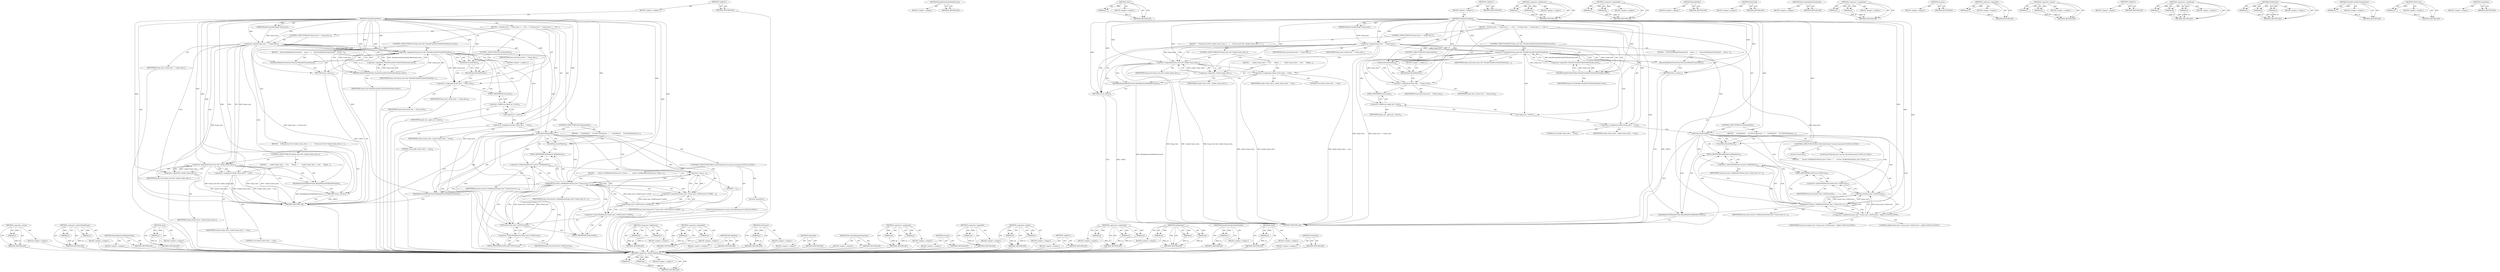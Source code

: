 digraph "GrantPolicy" {
vulnerable_150 [label=<(METHOD,&lt;operator&gt;.indirectFieldAccess)>];
vulnerable_151 [label=<(PARAM,p1)>];
vulnerable_152 [label=<(PARAM,p2)>];
vulnerable_153 [label=<(BLOCK,&lt;empty&gt;,&lt;empty&gt;)>];
vulnerable_154 [label=<(METHOD_RETURN,ANY)>];
vulnerable_113 [label=<(METHOD,MaybeReattachToRenderFrame)>];
vulnerable_114 [label=<(BLOCK,&lt;empty&gt;,&lt;empty&gt;)>];
vulnerable_115 [label=<(METHOD_RETURN,ANY)>];
vulnerable_129 [label=<(METHOD,reset)>];
vulnerable_130 [label=<(PARAM,p1)>];
vulnerable_131 [label=<(BLOCK,&lt;empty&gt;,&lt;empty&gt;)>];
vulnerable_132 [label=<(METHOD_RETURN,ANY)>];
vulnerable_6 [label=<(METHOD,&lt;global&gt;)<SUB>1</SUB>>];
vulnerable_7 [label=<(BLOCK,&lt;empty&gt;,&lt;empty&gt;)<SUB>1</SUB>>];
vulnerable_8 [label=<(METHOD,UpdateFrameHost)<SUB>1</SUB>>];
vulnerable_9 [label=<(PARAM,RenderFrameHostImpl* frame_host)<SUB>2</SUB>>];
vulnerable_10 [label=<(BLOCK,{
  if (frame_host == frame_host_) {
    if (fr...,{
  if (frame_host == frame_host_) {
    if (fr...)<SUB>2</SUB>>];
vulnerable_11 [label=<(CONTROL_STRUCTURE,IF,if (frame_host == frame_host_))<SUB>3</SUB>>];
vulnerable_12 [label=<(&lt;operator&gt;.equals,frame_host == frame_host_)<SUB>3</SUB>>];
vulnerable_13 [label=<(IDENTIFIER,frame_host,frame_host == frame_host_)<SUB>3</SUB>>];
vulnerable_14 [label=<(IDENTIFIER,frame_host_,frame_host == frame_host_)<SUB>3</SUB>>];
vulnerable_15 [label=<(BLOCK,{
    if (frame_host &amp;&amp; !render_frame_alive_) {...,{
    if (frame_host &amp;&amp; !render_frame_alive_) {...)<SUB>3</SUB>>];
vulnerable_16 [label=<(CONTROL_STRUCTURE,IF,if (frame_host &amp;&amp; !render_frame_alive_))<SUB>4</SUB>>];
vulnerable_17 [label=<(&lt;operator&gt;.logicalAnd,frame_host &amp;&amp; !render_frame_alive_)<SUB>4</SUB>>];
vulnerable_18 [label=<(IDENTIFIER,frame_host,frame_host &amp;&amp; !render_frame_alive_)<SUB>4</SUB>>];
vulnerable_19 [label=<(&lt;operator&gt;.logicalNot,!render_frame_alive_)<SUB>4</SUB>>];
vulnerable_20 [label=<(IDENTIFIER,render_frame_alive_,!render_frame_alive_)<SUB>4</SUB>>];
vulnerable_21 [label=<(BLOCK,{
      render_frame_alive_ = true;
      Maybe...,{
      render_frame_alive_ = true;
      Maybe...)<SUB>4</SUB>>];
vulnerable_22 [label=<(&lt;operator&gt;.assignment,render_frame_alive_ = true)<SUB>5</SUB>>];
vulnerable_23 [label=<(IDENTIFIER,render_frame_alive_,render_frame_alive_ = true)<SUB>5</SUB>>];
vulnerable_24 [label=<(LITERAL,true,render_frame_alive_ = true)<SUB>5</SUB>>];
vulnerable_25 [label=<(MaybeReattachToRenderFrame,MaybeReattachToRenderFrame())<SUB>6</SUB>>];
vulnerable_26 [label=<(RETURN,return;,return;)<SUB>8</SUB>>];
vulnerable_27 [label=<(CONTROL_STRUCTURE,IF,if (frame_host &amp;&amp; !ShouldCreateDevToolsForHost(frame_host)))<SUB>11</SUB>>];
vulnerable_28 [label=<(&lt;operator&gt;.logicalAnd,frame_host &amp;&amp; !ShouldCreateDevToolsForHost(fram...)<SUB>11</SUB>>];
vulnerable_29 [label=<(IDENTIFIER,frame_host,frame_host &amp;&amp; !ShouldCreateDevToolsForHost(fram...)<SUB>11</SUB>>];
vulnerable_30 [label=<(&lt;operator&gt;.logicalNot,!ShouldCreateDevToolsForHost(frame_host))<SUB>11</SUB>>];
vulnerable_31 [label=<(ShouldCreateDevToolsForHost,ShouldCreateDevToolsForHost(frame_host))<SUB>11</SUB>>];
vulnerable_32 [label=<(IDENTIFIER,frame_host,ShouldCreateDevToolsForHost(frame_host))<SUB>11</SUB>>];
vulnerable_33 [label=<(BLOCK,{
    DestroyOnRenderFrameGone();
    return;
  },{
    DestroyOnRenderFrameGone();
    return;
  })<SUB>11</SUB>>];
vulnerable_34 [label=<(DestroyOnRenderFrameGone,DestroyOnRenderFrameGone())<SUB>12</SUB>>];
vulnerable_35 [label=<(RETURN,return;,return;)<SUB>13</SUB>>];
vulnerable_36 [label=<(CONTROL_STRUCTURE,IF,if (IsAttached()))<SUB>16</SUB>>];
vulnerable_37 [label=<(IsAttached,IsAttached())<SUB>16</SUB>>];
vulnerable_38 [label=<(BLOCK,&lt;empty&gt;,&lt;empty&gt;)<SUB>17</SUB>>];
vulnerable_39 [label=<(RevokePolicy,RevokePolicy())<SUB>17</SUB>>];
vulnerable_40 [label=<(&lt;operator&gt;.assignment,frame_host_ = frame_host)<SUB>18</SUB>>];
vulnerable_41 [label=<(IDENTIFIER,frame_host_,frame_host_ = frame_host)<SUB>18</SUB>>];
vulnerable_42 [label=<(IDENTIFIER,frame_host,frame_host_ = frame_host)<SUB>18</SUB>>];
vulnerable_43 [label=<(reset,agent_ptr_.reset())<SUB>19</SUB>>];
vulnerable_44 [label=<(&lt;operator&gt;.fieldAccess,agent_ptr_.reset)<SUB>19</SUB>>];
vulnerable_45 [label=<(IDENTIFIER,agent_ptr_,agent_ptr_.reset())<SUB>19</SUB>>];
vulnerable_46 [label=<(FIELD_IDENTIFIER,reset,reset)<SUB>19</SUB>>];
vulnerable_47 [label=<(&lt;operator&gt;.assignment,render_frame_alive_ = true)<SUB>20</SUB>>];
vulnerable_48 [label=<(IDENTIFIER,render_frame_alive_,render_frame_alive_ = true)<SUB>20</SUB>>];
vulnerable_49 [label=<(LITERAL,true,render_frame_alive_ = true)<SUB>20</SUB>>];
vulnerable_50 [label=<(CONTROL_STRUCTURE,IF,if (IsAttached()))<SUB>21</SUB>>];
vulnerable_51 [label=<(IsAttached,IsAttached())<SUB>21</SUB>>];
vulnerable_52 [label=<(BLOCK,{
     GrantPolicy();
     for (DevToolsSession...,{
     GrantPolicy();
     for (DevToolsSession...)<SUB>21</SUB>>];
vulnerable_53 [label=<(GrantPolicy,GrantPolicy())<SUB>22</SUB>>];
vulnerable_54 [label="<(CONTROL_STRUCTURE,FOR,for (DevToolsSession* session:sessions()))<SUB>23</SUB>>"];
vulnerable_55 [label=<(sessions,sessions())<SUB>23</SUB>>];
vulnerable_56 [label="<(LOCAL,DevToolsSession* session: DevToolsSession*)<SUB>23</SUB>>"];
vulnerable_57 [label=<(BLOCK,{
      session-&gt;SetRenderer(frame_host ? frame...,{
      session-&gt;SetRenderer(frame_host ? frame...)<SUB>23</SUB>>];
vulnerable_58 [label=<(SetRenderer,session-&gt;SetRenderer(frame_host ? frame_host-&gt;G...)<SUB>24</SUB>>];
vulnerable_59 [label=<(&lt;operator&gt;.indirectFieldAccess,session-&gt;SetRenderer)<SUB>24</SUB>>];
vulnerable_60 [label=<(IDENTIFIER,session,session-&gt;SetRenderer(frame_host ? frame_host-&gt;G...)<SUB>24</SUB>>];
vulnerable_61 [label=<(FIELD_IDENTIFIER,SetRenderer,SetRenderer)<SUB>24</SUB>>];
vulnerable_62 [label="<(&lt;operator&gt;.conditional,frame_host ? frame_host-&gt;GetProcess() : nullptr)<SUB>24</SUB>>"];
vulnerable_63 [label="<(IDENTIFIER,frame_host,frame_host ? frame_host-&gt;GetProcess() : nullptr)<SUB>24</SUB>>"];
vulnerable_64 [label=<(GetProcess,frame_host-&gt;GetProcess())<SUB>24</SUB>>];
vulnerable_65 [label=<(&lt;operator&gt;.indirectFieldAccess,frame_host-&gt;GetProcess)<SUB>24</SUB>>];
vulnerable_66 [label=<(IDENTIFIER,frame_host,frame_host-&gt;GetProcess())<SUB>24</SUB>>];
vulnerable_67 [label=<(FIELD_IDENTIFIER,GetProcess,GetProcess)<SUB>24</SUB>>];
vulnerable_68 [label="<(LITERAL,nullptr,frame_host ? frame_host-&gt;GetProcess() : nullptr)<SUB>24</SUB>>"];
vulnerable_69 [label=<(IDENTIFIER,frame_host,session-&gt;SetRenderer(frame_host ? frame_host-&gt;G...)<SUB>25</SUB>>];
vulnerable_70 [label=<(MaybeReattachToRenderFrame,MaybeReattachToRenderFrame())<SUB>27</SUB>>];
vulnerable_71 [label=<(METHOD_RETURN,void)<SUB>1</SUB>>];
vulnerable_73 [label=<(METHOD_RETURN,ANY)<SUB>1</SUB>>];
vulnerable_133 [label=<(METHOD,&lt;operator&gt;.fieldAccess)>];
vulnerable_134 [label=<(PARAM,p1)>];
vulnerable_135 [label=<(PARAM,p2)>];
vulnerable_136 [label=<(BLOCK,&lt;empty&gt;,&lt;empty&gt;)>];
vulnerable_137 [label=<(METHOD_RETURN,ANY)>];
vulnerable_99 [label=<(METHOD,&lt;operator&gt;.logicalAnd)>];
vulnerable_100 [label=<(PARAM,p1)>];
vulnerable_101 [label=<(PARAM,p2)>];
vulnerable_102 [label=<(BLOCK,&lt;empty&gt;,&lt;empty&gt;)>];
vulnerable_103 [label=<(METHOD_RETURN,ANY)>];
vulnerable_126 [label=<(METHOD,RevokePolicy)>];
vulnerable_127 [label=<(BLOCK,&lt;empty&gt;,&lt;empty&gt;)>];
vulnerable_128 [label=<(METHOD_RETURN,ANY)>];
vulnerable_123 [label=<(METHOD,IsAttached)>];
vulnerable_124 [label=<(BLOCK,&lt;empty&gt;,&lt;empty&gt;)>];
vulnerable_125 [label=<(METHOD_RETURN,ANY)>];
vulnerable_120 [label=<(METHOD,DestroyOnRenderFrameGone)>];
vulnerable_121 [label=<(BLOCK,&lt;empty&gt;,&lt;empty&gt;)>];
vulnerable_122 [label=<(METHOD_RETURN,ANY)>];
vulnerable_108 [label=<(METHOD,&lt;operator&gt;.assignment)>];
vulnerable_109 [label=<(PARAM,p1)>];
vulnerable_110 [label=<(PARAM,p2)>];
vulnerable_111 [label=<(BLOCK,&lt;empty&gt;,&lt;empty&gt;)>];
vulnerable_112 [label=<(METHOD_RETURN,ANY)>];
vulnerable_141 [label=<(METHOD,sessions)>];
vulnerable_142 [label=<(BLOCK,&lt;empty&gt;,&lt;empty&gt;)>];
vulnerable_143 [label=<(METHOD_RETURN,ANY)>];
vulnerable_104 [label=<(METHOD,&lt;operator&gt;.logicalNot)>];
vulnerable_105 [label=<(PARAM,p1)>];
vulnerable_106 [label=<(BLOCK,&lt;empty&gt;,&lt;empty&gt;)>];
vulnerable_107 [label=<(METHOD_RETURN,ANY)>];
vulnerable_94 [label=<(METHOD,&lt;operator&gt;.equals)>];
vulnerable_95 [label=<(PARAM,p1)>];
vulnerable_96 [label=<(PARAM,p2)>];
vulnerable_97 [label=<(BLOCK,&lt;empty&gt;,&lt;empty&gt;)>];
vulnerable_98 [label=<(METHOD_RETURN,ANY)>];
vulnerable_88 [label=<(METHOD,&lt;global&gt;)<SUB>1</SUB>>];
vulnerable_89 [label=<(BLOCK,&lt;empty&gt;,&lt;empty&gt;)>];
vulnerable_90 [label=<(METHOD_RETURN,ANY)>];
vulnerable_155 [label=<(METHOD,&lt;operator&gt;.conditional)>];
vulnerable_156 [label=<(PARAM,p1)>];
vulnerable_157 [label=<(PARAM,p2)>];
vulnerable_158 [label=<(PARAM,p3)>];
vulnerable_159 [label=<(BLOCK,&lt;empty&gt;,&lt;empty&gt;)>];
vulnerable_160 [label=<(METHOD_RETURN,ANY)>];
vulnerable_144 [label=<(METHOD,SetRenderer)>];
vulnerable_145 [label=<(PARAM,p1)>];
vulnerable_146 [label=<(PARAM,p2)>];
vulnerable_147 [label=<(PARAM,p3)>];
vulnerable_148 [label=<(BLOCK,&lt;empty&gt;,&lt;empty&gt;)>];
vulnerable_149 [label=<(METHOD_RETURN,ANY)>];
vulnerable_116 [label=<(METHOD,ShouldCreateDevToolsForHost)>];
vulnerable_117 [label=<(PARAM,p1)>];
vulnerable_118 [label=<(BLOCK,&lt;empty&gt;,&lt;empty&gt;)>];
vulnerable_119 [label=<(METHOD_RETURN,ANY)>];
vulnerable_161 [label=<(METHOD,GetProcess)>];
vulnerable_162 [label=<(PARAM,p1)>];
vulnerable_163 [label=<(BLOCK,&lt;empty&gt;,&lt;empty&gt;)>];
vulnerable_164 [label=<(METHOD_RETURN,ANY)>];
vulnerable_138 [label=<(METHOD,GrantPolicy)>];
vulnerable_139 [label=<(BLOCK,&lt;empty&gt;,&lt;empty&gt;)>];
vulnerable_140 [label=<(METHOD_RETURN,ANY)>];
fixed_173 [label=<(METHOD,&lt;operator&gt;.minus)>];
fixed_174 [label=<(PARAM,p1)>];
fixed_175 [label=<(BLOCK,&lt;empty&gt;,&lt;empty&gt;)>];
fixed_176 [label=<(METHOD_RETURN,ANY)>];
fixed_154 [label=<(METHOD,&lt;operator&gt;.indirectFieldAccess)>];
fixed_155 [label=<(PARAM,p1)>];
fixed_156 [label=<(PARAM,p2)>];
fixed_157 [label=<(BLOCK,&lt;empty&gt;,&lt;empty&gt;)>];
fixed_158 [label=<(METHOD_RETURN,ANY)>];
fixed_117 [label=<(METHOD,MaybeReattachToRenderFrame)>];
fixed_118 [label=<(BLOCK,&lt;empty&gt;,&lt;empty&gt;)>];
fixed_119 [label=<(METHOD_RETURN,ANY)>];
fixed_133 [label=<(METHOD,reset)>];
fixed_134 [label=<(PARAM,p1)>];
fixed_135 [label=<(BLOCK,&lt;empty&gt;,&lt;empty&gt;)>];
fixed_136 [label=<(METHOD_RETURN,ANY)>];
fixed_6 [label=<(METHOD,&lt;global&gt;)<SUB>1</SUB>>];
fixed_7 [label=<(BLOCK,&lt;empty&gt;,&lt;empty&gt;)<SUB>1</SUB>>];
fixed_8 [label=<(METHOD,UpdateFrameHost)<SUB>1</SUB>>];
fixed_9 [label=<(PARAM,RenderFrameHostImpl* frame_host)<SUB>2</SUB>>];
fixed_10 [label=<(BLOCK,{
  if (frame_host == frame_host_) {
    if (fr...,{
  if (frame_host == frame_host_) {
    if (fr...)<SUB>2</SUB>>];
fixed_11 [label=<(CONTROL_STRUCTURE,IF,if (frame_host == frame_host_))<SUB>3</SUB>>];
fixed_12 [label=<(&lt;operator&gt;.equals,frame_host == frame_host_)<SUB>3</SUB>>];
fixed_13 [label=<(IDENTIFIER,frame_host,frame_host == frame_host_)<SUB>3</SUB>>];
fixed_14 [label=<(IDENTIFIER,frame_host_,frame_host == frame_host_)<SUB>3</SUB>>];
fixed_15 [label=<(BLOCK,{
    if (frame_host &amp;&amp; !render_frame_alive_) {...,{
    if (frame_host &amp;&amp; !render_frame_alive_) {...)<SUB>3</SUB>>];
fixed_16 [label=<(CONTROL_STRUCTURE,IF,if (frame_host &amp;&amp; !render_frame_alive_))<SUB>4</SUB>>];
fixed_17 [label=<(&lt;operator&gt;.logicalAnd,frame_host &amp;&amp; !render_frame_alive_)<SUB>4</SUB>>];
fixed_18 [label=<(IDENTIFIER,frame_host,frame_host &amp;&amp; !render_frame_alive_)<SUB>4</SUB>>];
fixed_19 [label=<(&lt;operator&gt;.logicalNot,!render_frame_alive_)<SUB>4</SUB>>];
fixed_20 [label=<(IDENTIFIER,render_frame_alive_,!render_frame_alive_)<SUB>4</SUB>>];
fixed_21 [label=<(BLOCK,{
      render_frame_alive_ = true;
      Maybe...,{
      render_frame_alive_ = true;
      Maybe...)<SUB>4</SUB>>];
fixed_22 [label=<(&lt;operator&gt;.assignment,render_frame_alive_ = true)<SUB>5</SUB>>];
fixed_23 [label=<(IDENTIFIER,render_frame_alive_,render_frame_alive_ = true)<SUB>5</SUB>>];
fixed_24 [label=<(LITERAL,true,render_frame_alive_ = true)<SUB>5</SUB>>];
fixed_25 [label=<(MaybeReattachToRenderFrame,MaybeReattachToRenderFrame())<SUB>6</SUB>>];
fixed_26 [label=<(RETURN,return;,return;)<SUB>8</SUB>>];
fixed_27 [label=<(CONTROL_STRUCTURE,IF,if (frame_host &amp;&amp; !ShouldCreateDevToolsForHost(frame_host)))<SUB>11</SUB>>];
fixed_28 [label=<(&lt;operator&gt;.logicalAnd,frame_host &amp;&amp; !ShouldCreateDevToolsForHost(fram...)<SUB>11</SUB>>];
fixed_29 [label=<(IDENTIFIER,frame_host,frame_host &amp;&amp; !ShouldCreateDevToolsForHost(fram...)<SUB>11</SUB>>];
fixed_30 [label=<(&lt;operator&gt;.logicalNot,!ShouldCreateDevToolsForHost(frame_host))<SUB>11</SUB>>];
fixed_31 [label=<(ShouldCreateDevToolsForHost,ShouldCreateDevToolsForHost(frame_host))<SUB>11</SUB>>];
fixed_32 [label=<(IDENTIFIER,frame_host,ShouldCreateDevToolsForHost(frame_host))<SUB>11</SUB>>];
fixed_33 [label=<(BLOCK,{
    DestroyOnRenderFrameGone();
    return;
  },{
    DestroyOnRenderFrameGone();
    return;
  })<SUB>11</SUB>>];
fixed_34 [label=<(DestroyOnRenderFrameGone,DestroyOnRenderFrameGone())<SUB>12</SUB>>];
fixed_35 [label=<(RETURN,return;,return;)<SUB>13</SUB>>];
fixed_36 [label=<(CONTROL_STRUCTURE,IF,if (IsAttached()))<SUB>16</SUB>>];
fixed_37 [label=<(IsAttached,IsAttached())<SUB>16</SUB>>];
fixed_38 [label=<(BLOCK,&lt;empty&gt;,&lt;empty&gt;)<SUB>17</SUB>>];
fixed_39 [label=<(RevokePolicy,RevokePolicy())<SUB>17</SUB>>];
fixed_40 [label=<(&lt;operator&gt;.assignment,frame_host_ = frame_host)<SUB>18</SUB>>];
fixed_41 [label=<(IDENTIFIER,frame_host_,frame_host_ = frame_host)<SUB>18</SUB>>];
fixed_42 [label=<(IDENTIFIER,frame_host,frame_host_ = frame_host)<SUB>18</SUB>>];
fixed_43 [label=<(reset,agent_ptr_.reset())<SUB>19</SUB>>];
fixed_44 [label=<(&lt;operator&gt;.fieldAccess,agent_ptr_.reset)<SUB>19</SUB>>];
fixed_45 [label=<(IDENTIFIER,agent_ptr_,agent_ptr_.reset())<SUB>19</SUB>>];
fixed_46 [label=<(FIELD_IDENTIFIER,reset,reset)<SUB>19</SUB>>];
fixed_47 [label=<(&lt;operator&gt;.assignment,render_frame_alive_ = true)<SUB>20</SUB>>];
fixed_48 [label=<(IDENTIFIER,render_frame_alive_,render_frame_alive_ = true)<SUB>20</SUB>>];
fixed_49 [label=<(LITERAL,true,render_frame_alive_ = true)<SUB>20</SUB>>];
fixed_50 [label=<(CONTROL_STRUCTURE,IF,if (IsAttached()))<SUB>21</SUB>>];
fixed_51 [label=<(IsAttached,IsAttached())<SUB>21</SUB>>];
fixed_52 [label=<(BLOCK,{
     GrantPolicy();
     for (DevToolsSession...,{
     GrantPolicy();
     for (DevToolsSession...)<SUB>21</SUB>>];
fixed_53 [label=<(GrantPolicy,GrantPolicy())<SUB>22</SUB>>];
fixed_54 [label="<(CONTROL_STRUCTURE,FOR,for (DevToolsSession* session:sessions()))<SUB>23</SUB>>"];
fixed_55 [label=<(sessions,sessions())<SUB>23</SUB>>];
fixed_56 [label="<(LOCAL,DevToolsSession* session: DevToolsSession*)<SUB>23</SUB>>"];
fixed_57 [label=<(BLOCK,{
      session-&gt;SetRenderer(frame_host ? frame...,{
      session-&gt;SetRenderer(frame_host ? frame...)<SUB>23</SUB>>];
fixed_58 [label=<(SetRenderer,session-&gt;SetRenderer(frame_host ? frame_host-&gt;G...)<SUB>24</SUB>>];
fixed_59 [label=<(&lt;operator&gt;.indirectFieldAccess,session-&gt;SetRenderer)<SUB>24</SUB>>];
fixed_60 [label=<(IDENTIFIER,session,session-&gt;SetRenderer(frame_host ? frame_host-&gt;G...)<SUB>24</SUB>>];
fixed_61 [label=<(FIELD_IDENTIFIER,SetRenderer,SetRenderer)<SUB>24</SUB>>];
fixed_62 [label=<(&lt;operator&gt;.conditional,frame_host ? frame_host-&gt;GetProcess()-&gt;GetID() ...)<SUB>24</SUB>>];
fixed_63 [label=<(IDENTIFIER,frame_host,frame_host ? frame_host-&gt;GetProcess()-&gt;GetID() ...)<SUB>24</SUB>>];
fixed_64 [label=<(GetID,frame_host-&gt;GetProcess()-&gt;GetID())<SUB>24</SUB>>];
fixed_65 [label=<(&lt;operator&gt;.indirectFieldAccess,frame_host-&gt;GetProcess()-&gt;GetID)<SUB>24</SUB>>];
fixed_66 [label=<(GetProcess,frame_host-&gt;GetProcess())<SUB>24</SUB>>];
fixed_67 [label=<(&lt;operator&gt;.indirectFieldAccess,frame_host-&gt;GetProcess)<SUB>24</SUB>>];
fixed_68 [label=<(IDENTIFIER,frame_host,frame_host-&gt;GetProcess())<SUB>24</SUB>>];
fixed_69 [label=<(FIELD_IDENTIFIER,GetProcess,GetProcess)<SUB>24</SUB>>];
fixed_70 [label=<(FIELD_IDENTIFIER,GetID,GetID)<SUB>24</SUB>>];
fixed_71 [label=<(&lt;operator&gt;.minus,-1)<SUB>24</SUB>>];
fixed_72 [label=<(LITERAL,1,-1)<SUB>24</SUB>>];
fixed_73 [label=<(IDENTIFIER,frame_host,session-&gt;SetRenderer(frame_host ? frame_host-&gt;G...)<SUB>25</SUB>>];
fixed_74 [label=<(MaybeReattachToRenderFrame,MaybeReattachToRenderFrame())<SUB>27</SUB>>];
fixed_75 [label=<(METHOD_RETURN,void)<SUB>1</SUB>>];
fixed_77 [label=<(METHOD_RETURN,ANY)<SUB>1</SUB>>];
fixed_137 [label=<(METHOD,&lt;operator&gt;.fieldAccess)>];
fixed_138 [label=<(PARAM,p1)>];
fixed_139 [label=<(PARAM,p2)>];
fixed_140 [label=<(BLOCK,&lt;empty&gt;,&lt;empty&gt;)>];
fixed_141 [label=<(METHOD_RETURN,ANY)>];
fixed_103 [label=<(METHOD,&lt;operator&gt;.logicalAnd)>];
fixed_104 [label=<(PARAM,p1)>];
fixed_105 [label=<(PARAM,p2)>];
fixed_106 [label=<(BLOCK,&lt;empty&gt;,&lt;empty&gt;)>];
fixed_107 [label=<(METHOD_RETURN,ANY)>];
fixed_130 [label=<(METHOD,RevokePolicy)>];
fixed_131 [label=<(BLOCK,&lt;empty&gt;,&lt;empty&gt;)>];
fixed_132 [label=<(METHOD_RETURN,ANY)>];
fixed_169 [label=<(METHOD,GetProcess)>];
fixed_170 [label=<(PARAM,p1)>];
fixed_171 [label=<(BLOCK,&lt;empty&gt;,&lt;empty&gt;)>];
fixed_172 [label=<(METHOD_RETURN,ANY)>];
fixed_127 [label=<(METHOD,IsAttached)>];
fixed_128 [label=<(BLOCK,&lt;empty&gt;,&lt;empty&gt;)>];
fixed_129 [label=<(METHOD_RETURN,ANY)>];
fixed_124 [label=<(METHOD,DestroyOnRenderFrameGone)>];
fixed_125 [label=<(BLOCK,&lt;empty&gt;,&lt;empty&gt;)>];
fixed_126 [label=<(METHOD_RETURN,ANY)>];
fixed_112 [label=<(METHOD,&lt;operator&gt;.assignment)>];
fixed_113 [label=<(PARAM,p1)>];
fixed_114 [label=<(PARAM,p2)>];
fixed_115 [label=<(BLOCK,&lt;empty&gt;,&lt;empty&gt;)>];
fixed_116 [label=<(METHOD_RETURN,ANY)>];
fixed_145 [label=<(METHOD,sessions)>];
fixed_146 [label=<(BLOCK,&lt;empty&gt;,&lt;empty&gt;)>];
fixed_147 [label=<(METHOD_RETURN,ANY)>];
fixed_108 [label=<(METHOD,&lt;operator&gt;.logicalNot)>];
fixed_109 [label=<(PARAM,p1)>];
fixed_110 [label=<(BLOCK,&lt;empty&gt;,&lt;empty&gt;)>];
fixed_111 [label=<(METHOD_RETURN,ANY)>];
fixed_98 [label=<(METHOD,&lt;operator&gt;.equals)>];
fixed_99 [label=<(PARAM,p1)>];
fixed_100 [label=<(PARAM,p2)>];
fixed_101 [label=<(BLOCK,&lt;empty&gt;,&lt;empty&gt;)>];
fixed_102 [label=<(METHOD_RETURN,ANY)>];
fixed_92 [label=<(METHOD,&lt;global&gt;)<SUB>1</SUB>>];
fixed_93 [label=<(BLOCK,&lt;empty&gt;,&lt;empty&gt;)>];
fixed_94 [label=<(METHOD_RETURN,ANY)>];
fixed_159 [label=<(METHOD,&lt;operator&gt;.conditional)>];
fixed_160 [label=<(PARAM,p1)>];
fixed_161 [label=<(PARAM,p2)>];
fixed_162 [label=<(PARAM,p3)>];
fixed_163 [label=<(BLOCK,&lt;empty&gt;,&lt;empty&gt;)>];
fixed_164 [label=<(METHOD_RETURN,ANY)>];
fixed_148 [label=<(METHOD,SetRenderer)>];
fixed_149 [label=<(PARAM,p1)>];
fixed_150 [label=<(PARAM,p2)>];
fixed_151 [label=<(PARAM,p3)>];
fixed_152 [label=<(BLOCK,&lt;empty&gt;,&lt;empty&gt;)>];
fixed_153 [label=<(METHOD_RETURN,ANY)>];
fixed_120 [label=<(METHOD,ShouldCreateDevToolsForHost)>];
fixed_121 [label=<(PARAM,p1)>];
fixed_122 [label=<(BLOCK,&lt;empty&gt;,&lt;empty&gt;)>];
fixed_123 [label=<(METHOD_RETURN,ANY)>];
fixed_165 [label=<(METHOD,GetID)>];
fixed_166 [label=<(PARAM,p1)>];
fixed_167 [label=<(BLOCK,&lt;empty&gt;,&lt;empty&gt;)>];
fixed_168 [label=<(METHOD_RETURN,ANY)>];
fixed_142 [label=<(METHOD,GrantPolicy)>];
fixed_143 [label=<(BLOCK,&lt;empty&gt;,&lt;empty&gt;)>];
fixed_144 [label=<(METHOD_RETURN,ANY)>];
vulnerable_150 -> vulnerable_151  [key=0, label="AST: "];
vulnerable_150 -> vulnerable_151  [key=1, label="DDG: "];
vulnerable_150 -> vulnerable_153  [key=0, label="AST: "];
vulnerable_150 -> vulnerable_152  [key=0, label="AST: "];
vulnerable_150 -> vulnerable_152  [key=1, label="DDG: "];
vulnerable_150 -> vulnerable_154  [key=0, label="AST: "];
vulnerable_150 -> vulnerable_154  [key=1, label="CFG: "];
vulnerable_151 -> vulnerable_154  [key=0, label="DDG: p1"];
vulnerable_152 -> vulnerable_154  [key=0, label="DDG: p2"];
vulnerable_113 -> vulnerable_114  [key=0, label="AST: "];
vulnerable_113 -> vulnerable_115  [key=0, label="AST: "];
vulnerable_113 -> vulnerable_115  [key=1, label="CFG: "];
vulnerable_129 -> vulnerable_130  [key=0, label="AST: "];
vulnerable_129 -> vulnerable_130  [key=1, label="DDG: "];
vulnerable_129 -> vulnerable_131  [key=0, label="AST: "];
vulnerable_129 -> vulnerable_132  [key=0, label="AST: "];
vulnerable_129 -> vulnerable_132  [key=1, label="CFG: "];
vulnerable_130 -> vulnerable_132  [key=0, label="DDG: p1"];
vulnerable_6 -> vulnerable_7  [key=0, label="AST: "];
vulnerable_6 -> vulnerable_73  [key=0, label="AST: "];
vulnerable_6 -> vulnerable_73  [key=1, label="CFG: "];
vulnerable_7 -> vulnerable_8  [key=0, label="AST: "];
vulnerable_8 -> vulnerable_9  [key=0, label="AST: "];
vulnerable_8 -> vulnerable_9  [key=1, label="DDG: "];
vulnerable_8 -> vulnerable_10  [key=0, label="AST: "];
vulnerable_8 -> vulnerable_71  [key=0, label="AST: "];
vulnerable_8 -> vulnerable_12  [key=0, label="CFG: "];
vulnerable_8 -> vulnerable_12  [key=1, label="DDG: "];
vulnerable_8 -> vulnerable_40  [key=0, label="DDG: "];
vulnerable_8 -> vulnerable_47  [key=0, label="DDG: "];
vulnerable_8 -> vulnerable_37  [key=0, label="DDG: "];
vulnerable_8 -> vulnerable_51  [key=0, label="DDG: "];
vulnerable_8 -> vulnerable_26  [key=0, label="DDG: "];
vulnerable_8 -> vulnerable_28  [key=0, label="DDG: "];
vulnerable_8 -> vulnerable_34  [key=0, label="DDG: "];
vulnerable_8 -> vulnerable_35  [key=0, label="DDG: "];
vulnerable_8 -> vulnerable_39  [key=0, label="DDG: "];
vulnerable_8 -> vulnerable_53  [key=0, label="DDG: "];
vulnerable_8 -> vulnerable_70  [key=0, label="DDG: "];
vulnerable_8 -> vulnerable_17  [key=0, label="DDG: "];
vulnerable_8 -> vulnerable_22  [key=0, label="DDG: "];
vulnerable_8 -> vulnerable_25  [key=0, label="DDG: "];
vulnerable_8 -> vulnerable_31  [key=0, label="DDG: "];
vulnerable_8 -> vulnerable_19  [key=0, label="DDG: "];
vulnerable_8 -> vulnerable_58  [key=0, label="DDG: "];
vulnerable_8 -> vulnerable_62  [key=0, label="DDG: "];
vulnerable_8 -> vulnerable_64  [key=0, label="DDG: "];
vulnerable_9 -> vulnerable_12  [key=0, label="DDG: frame_host"];
vulnerable_10 -> vulnerable_11  [key=0, label="AST: "];
vulnerable_10 -> vulnerable_27  [key=0, label="AST: "];
vulnerable_10 -> vulnerable_36  [key=0, label="AST: "];
vulnerable_10 -> vulnerable_40  [key=0, label="AST: "];
vulnerable_10 -> vulnerable_43  [key=0, label="AST: "];
vulnerable_10 -> vulnerable_47  [key=0, label="AST: "];
vulnerable_10 -> vulnerable_50  [key=0, label="AST: "];
vulnerable_11 -> vulnerable_12  [key=0, label="AST: "];
vulnerable_11 -> vulnerable_15  [key=0, label="AST: "];
vulnerable_12 -> vulnerable_13  [key=0, label="AST: "];
vulnerable_12 -> vulnerable_14  [key=0, label="AST: "];
vulnerable_12 -> vulnerable_17  [key=0, label="CFG: "];
vulnerable_12 -> vulnerable_17  [key=1, label="DDG: frame_host"];
vulnerable_12 -> vulnerable_17  [key=2, label="CDG: "];
vulnerable_12 -> vulnerable_19  [key=0, label="CFG: "];
vulnerable_12 -> vulnerable_19  [key=1, label="CDG: "];
vulnerable_12 -> vulnerable_28  [key=0, label="CFG: "];
vulnerable_12 -> vulnerable_28  [key=1, label="DDG: frame_host"];
vulnerable_12 -> vulnerable_28  [key=2, label="CDG: "];
vulnerable_12 -> vulnerable_31  [key=0, label="CFG: "];
vulnerable_12 -> vulnerable_31  [key=1, label="DDG: frame_host"];
vulnerable_12 -> vulnerable_31  [key=2, label="CDG: "];
vulnerable_12 -> vulnerable_71  [key=0, label="DDG: frame_host_"];
vulnerable_12 -> vulnerable_71  [key=1, label="DDG: frame_host == frame_host_"];
vulnerable_12 -> vulnerable_26  [key=0, label="CDG: "];
vulnerable_12 -> vulnerable_30  [key=0, label="CDG: "];
vulnerable_15 -> vulnerable_16  [key=0, label="AST: "];
vulnerable_15 -> vulnerable_26  [key=0, label="AST: "];
vulnerable_16 -> vulnerable_17  [key=0, label="AST: "];
vulnerable_16 -> vulnerable_21  [key=0, label="AST: "];
vulnerable_17 -> vulnerable_18  [key=0, label="AST: "];
vulnerable_17 -> vulnerable_19  [key=0, label="AST: "];
vulnerable_17 -> vulnerable_26  [key=0, label="CFG: "];
vulnerable_17 -> vulnerable_22  [key=0, label="CFG: "];
vulnerable_17 -> vulnerable_22  [key=1, label="CDG: "];
vulnerable_17 -> vulnerable_71  [key=0, label="DDG: frame_host"];
vulnerable_17 -> vulnerable_71  [key=1, label="DDG: !render_frame_alive_"];
vulnerable_17 -> vulnerable_71  [key=2, label="DDG: frame_host &amp;&amp; !render_frame_alive_"];
vulnerable_17 -> vulnerable_25  [key=0, label="CDG: "];
vulnerable_19 -> vulnerable_20  [key=0, label="AST: "];
vulnerable_19 -> vulnerable_17  [key=0, label="CFG: "];
vulnerable_19 -> vulnerable_17  [key=1, label="DDG: render_frame_alive_"];
vulnerable_19 -> vulnerable_71  [key=0, label="DDG: render_frame_alive_"];
vulnerable_21 -> vulnerable_22  [key=0, label="AST: "];
vulnerable_21 -> vulnerable_25  [key=0, label="AST: "];
vulnerable_22 -> vulnerable_23  [key=0, label="AST: "];
vulnerable_22 -> vulnerable_24  [key=0, label="AST: "];
vulnerable_22 -> vulnerable_25  [key=0, label="CFG: "];
vulnerable_22 -> vulnerable_71  [key=0, label="DDG: render_frame_alive_"];
vulnerable_22 -> vulnerable_71  [key=1, label="DDG: render_frame_alive_ = true"];
vulnerable_25 -> vulnerable_26  [key=0, label="CFG: "];
vulnerable_25 -> vulnerable_71  [key=0, label="DDG: MaybeReattachToRenderFrame()"];
vulnerable_26 -> vulnerable_71  [key=0, label="CFG: "];
vulnerable_26 -> vulnerable_71  [key=1, label="DDG: &lt;RET&gt;"];
vulnerable_27 -> vulnerable_28  [key=0, label="AST: "];
vulnerable_27 -> vulnerable_33  [key=0, label="AST: "];
vulnerable_28 -> vulnerable_29  [key=0, label="AST: "];
vulnerable_28 -> vulnerable_30  [key=0, label="AST: "];
vulnerable_28 -> vulnerable_34  [key=0, label="CFG: "];
vulnerable_28 -> vulnerable_34  [key=1, label="CDG: "];
vulnerable_28 -> vulnerable_37  [key=0, label="CFG: "];
vulnerable_28 -> vulnerable_37  [key=1, label="CDG: "];
vulnerable_28 -> vulnerable_40  [key=0, label="DDG: frame_host"];
vulnerable_28 -> vulnerable_40  [key=1, label="CDG: "];
vulnerable_28 -> vulnerable_64  [key=0, label="DDG: frame_host"];
vulnerable_28 -> vulnerable_47  [key=0, label="CDG: "];
vulnerable_28 -> vulnerable_51  [key=0, label="CDG: "];
vulnerable_28 -> vulnerable_46  [key=0, label="CDG: "];
vulnerable_28 -> vulnerable_44  [key=0, label="CDG: "];
vulnerable_28 -> vulnerable_35  [key=0, label="CDG: "];
vulnerable_28 -> vulnerable_43  [key=0, label="CDG: "];
vulnerable_30 -> vulnerable_31  [key=0, label="AST: "];
vulnerable_30 -> vulnerable_28  [key=0, label="CFG: "];
vulnerable_30 -> vulnerable_28  [key=1, label="DDG: ShouldCreateDevToolsForHost(frame_host)"];
vulnerable_31 -> vulnerable_32  [key=0, label="AST: "];
vulnerable_31 -> vulnerable_30  [key=0, label="CFG: "];
vulnerable_31 -> vulnerable_30  [key=1, label="DDG: frame_host"];
vulnerable_31 -> vulnerable_28  [key=0, label="DDG: frame_host"];
vulnerable_33 -> vulnerable_34  [key=0, label="AST: "];
vulnerable_33 -> vulnerable_35  [key=0, label="AST: "];
vulnerable_34 -> vulnerable_35  [key=0, label="CFG: "];
vulnerable_35 -> vulnerable_71  [key=0, label="CFG: "];
vulnerable_35 -> vulnerable_71  [key=1, label="DDG: &lt;RET&gt;"];
vulnerable_36 -> vulnerable_37  [key=0, label="AST: "];
vulnerable_36 -> vulnerable_38  [key=0, label="AST: "];
vulnerable_37 -> vulnerable_39  [key=0, label="CFG: "];
vulnerable_37 -> vulnerable_39  [key=1, label="CDG: "];
vulnerable_37 -> vulnerable_40  [key=0, label="CFG: "];
vulnerable_38 -> vulnerable_39  [key=0, label="AST: "];
vulnerable_39 -> vulnerable_40  [key=0, label="CFG: "];
vulnerable_40 -> vulnerable_41  [key=0, label="AST: "];
vulnerable_40 -> vulnerable_42  [key=0, label="AST: "];
vulnerable_40 -> vulnerable_46  [key=0, label="CFG: "];
vulnerable_43 -> vulnerable_44  [key=0, label="AST: "];
vulnerable_43 -> vulnerable_47  [key=0, label="CFG: "];
vulnerable_44 -> vulnerable_45  [key=0, label="AST: "];
vulnerable_44 -> vulnerable_46  [key=0, label="AST: "];
vulnerable_44 -> vulnerable_43  [key=0, label="CFG: "];
vulnerable_46 -> vulnerable_44  [key=0, label="CFG: "];
vulnerable_47 -> vulnerable_48  [key=0, label="AST: "];
vulnerable_47 -> vulnerable_49  [key=0, label="AST: "];
vulnerable_47 -> vulnerable_51  [key=0, label="CFG: "];
vulnerable_50 -> vulnerable_51  [key=0, label="AST: "];
vulnerable_50 -> vulnerable_52  [key=0, label="AST: "];
vulnerable_51 -> vulnerable_53  [key=0, label="CFG: "];
vulnerable_51 -> vulnerable_53  [key=1, label="CDG: "];
vulnerable_51 -> vulnerable_71  [key=0, label="CFG: "];
vulnerable_51 -> vulnerable_58  [key=0, label="CDG: "];
vulnerable_51 -> vulnerable_61  [key=0, label="CDG: "];
vulnerable_51 -> vulnerable_70  [key=0, label="CDG: "];
vulnerable_51 -> vulnerable_59  [key=0, label="CDG: "];
vulnerable_51 -> vulnerable_62  [key=0, label="CDG: "];
vulnerable_51 -> vulnerable_64  [key=0, label="CDG: "];
vulnerable_51 -> vulnerable_67  [key=0, label="CDG: "];
vulnerable_51 -> vulnerable_65  [key=0, label="CDG: "];
vulnerable_52 -> vulnerable_53  [key=0, label="AST: "];
vulnerable_52 -> vulnerable_54  [key=0, label="AST: "];
vulnerable_52 -> vulnerable_70  [key=0, label="AST: "];
vulnerable_53 -> vulnerable_61  [key=0, label="CFG: "];
vulnerable_54 -> vulnerable_55  [key=0, label="AST: "];
vulnerable_54 -> vulnerable_56  [key=0, label="AST: "];
vulnerable_54 -> vulnerable_57  [key=0, label="AST: "];
vulnerable_57 -> vulnerable_58  [key=0, label="AST: "];
vulnerable_58 -> vulnerable_59  [key=0, label="AST: "];
vulnerable_58 -> vulnerable_59  [key=1, label="CDG: "];
vulnerable_58 -> vulnerable_62  [key=0, label="AST: "];
vulnerable_58 -> vulnerable_62  [key=1, label="CDG: "];
vulnerable_58 -> vulnerable_69  [key=0, label="AST: "];
vulnerable_58 -> vulnerable_70  [key=0, label="CFG: "];
vulnerable_58 -> vulnerable_61  [key=0, label="CFG: "];
vulnerable_58 -> vulnerable_61  [key=1, label="CDG: "];
vulnerable_58 -> vulnerable_64  [key=0, label="DDG: frame_host"];
vulnerable_58 -> vulnerable_64  [key=1, label="CDG: "];
vulnerable_58 -> vulnerable_58  [key=0, label="CDG: "];
vulnerable_58 -> vulnerable_67  [key=0, label="CDG: "];
vulnerable_58 -> vulnerable_65  [key=0, label="CDG: "];
vulnerable_59 -> vulnerable_60  [key=0, label="AST: "];
vulnerable_59 -> vulnerable_61  [key=0, label="AST: "];
vulnerable_59 -> vulnerable_67  [key=0, label="CFG: "];
vulnerable_59 -> vulnerable_62  [key=0, label="CFG: "];
vulnerable_61 -> vulnerable_59  [key=0, label="CFG: "];
vulnerable_62 -> vulnerable_63  [key=0, label="AST: "];
vulnerable_62 -> vulnerable_64  [key=0, label="AST: "];
vulnerable_62 -> vulnerable_68  [key=0, label="AST: "];
vulnerable_62 -> vulnerable_58  [key=0, label="CFG: "];
vulnerable_64 -> vulnerable_65  [key=0, label="AST: "];
vulnerable_64 -> vulnerable_62  [key=0, label="CFG: "];
vulnerable_64 -> vulnerable_62  [key=1, label="DDG: frame_host-&gt;GetProcess"];
vulnerable_64 -> vulnerable_58  [key=0, label="DDG: frame_host-&gt;GetProcess"];
vulnerable_65 -> vulnerable_66  [key=0, label="AST: "];
vulnerable_65 -> vulnerable_67  [key=0, label="AST: "];
vulnerable_65 -> vulnerable_64  [key=0, label="CFG: "];
vulnerable_67 -> vulnerable_65  [key=0, label="CFG: "];
vulnerable_70 -> vulnerable_71  [key=0, label="CFG: "];
vulnerable_133 -> vulnerable_134  [key=0, label="AST: "];
vulnerable_133 -> vulnerable_134  [key=1, label="DDG: "];
vulnerable_133 -> vulnerable_136  [key=0, label="AST: "];
vulnerable_133 -> vulnerable_135  [key=0, label="AST: "];
vulnerable_133 -> vulnerable_135  [key=1, label="DDG: "];
vulnerable_133 -> vulnerable_137  [key=0, label="AST: "];
vulnerable_133 -> vulnerable_137  [key=1, label="CFG: "];
vulnerable_134 -> vulnerable_137  [key=0, label="DDG: p1"];
vulnerable_135 -> vulnerable_137  [key=0, label="DDG: p2"];
vulnerable_99 -> vulnerable_100  [key=0, label="AST: "];
vulnerable_99 -> vulnerable_100  [key=1, label="DDG: "];
vulnerable_99 -> vulnerable_102  [key=0, label="AST: "];
vulnerable_99 -> vulnerable_101  [key=0, label="AST: "];
vulnerable_99 -> vulnerable_101  [key=1, label="DDG: "];
vulnerable_99 -> vulnerable_103  [key=0, label="AST: "];
vulnerable_99 -> vulnerable_103  [key=1, label="CFG: "];
vulnerable_100 -> vulnerable_103  [key=0, label="DDG: p1"];
vulnerable_101 -> vulnerable_103  [key=0, label="DDG: p2"];
vulnerable_126 -> vulnerable_127  [key=0, label="AST: "];
vulnerable_126 -> vulnerable_128  [key=0, label="AST: "];
vulnerable_126 -> vulnerable_128  [key=1, label="CFG: "];
vulnerable_123 -> vulnerable_124  [key=0, label="AST: "];
vulnerable_123 -> vulnerable_125  [key=0, label="AST: "];
vulnerable_123 -> vulnerable_125  [key=1, label="CFG: "];
vulnerable_120 -> vulnerable_121  [key=0, label="AST: "];
vulnerable_120 -> vulnerable_122  [key=0, label="AST: "];
vulnerable_120 -> vulnerable_122  [key=1, label="CFG: "];
vulnerable_108 -> vulnerable_109  [key=0, label="AST: "];
vulnerable_108 -> vulnerable_109  [key=1, label="DDG: "];
vulnerable_108 -> vulnerable_111  [key=0, label="AST: "];
vulnerable_108 -> vulnerable_110  [key=0, label="AST: "];
vulnerable_108 -> vulnerable_110  [key=1, label="DDG: "];
vulnerable_108 -> vulnerable_112  [key=0, label="AST: "];
vulnerable_108 -> vulnerable_112  [key=1, label="CFG: "];
vulnerable_109 -> vulnerable_112  [key=0, label="DDG: p1"];
vulnerable_110 -> vulnerable_112  [key=0, label="DDG: p2"];
vulnerable_141 -> vulnerable_142  [key=0, label="AST: "];
vulnerable_141 -> vulnerable_143  [key=0, label="AST: "];
vulnerable_141 -> vulnerable_143  [key=1, label="CFG: "];
vulnerable_104 -> vulnerable_105  [key=0, label="AST: "];
vulnerable_104 -> vulnerable_105  [key=1, label="DDG: "];
vulnerable_104 -> vulnerable_106  [key=0, label="AST: "];
vulnerable_104 -> vulnerable_107  [key=0, label="AST: "];
vulnerable_104 -> vulnerable_107  [key=1, label="CFG: "];
vulnerable_105 -> vulnerable_107  [key=0, label="DDG: p1"];
vulnerable_94 -> vulnerable_95  [key=0, label="AST: "];
vulnerable_94 -> vulnerable_95  [key=1, label="DDG: "];
vulnerable_94 -> vulnerable_97  [key=0, label="AST: "];
vulnerable_94 -> vulnerable_96  [key=0, label="AST: "];
vulnerable_94 -> vulnerable_96  [key=1, label="DDG: "];
vulnerable_94 -> vulnerable_98  [key=0, label="AST: "];
vulnerable_94 -> vulnerable_98  [key=1, label="CFG: "];
vulnerable_95 -> vulnerable_98  [key=0, label="DDG: p1"];
vulnerable_96 -> vulnerable_98  [key=0, label="DDG: p2"];
vulnerable_88 -> vulnerable_89  [key=0, label="AST: "];
vulnerable_88 -> vulnerable_90  [key=0, label="AST: "];
vulnerable_88 -> vulnerable_90  [key=1, label="CFG: "];
vulnerable_155 -> vulnerable_156  [key=0, label="AST: "];
vulnerable_155 -> vulnerable_156  [key=1, label="DDG: "];
vulnerable_155 -> vulnerable_159  [key=0, label="AST: "];
vulnerable_155 -> vulnerable_157  [key=0, label="AST: "];
vulnerable_155 -> vulnerable_157  [key=1, label="DDG: "];
vulnerable_155 -> vulnerable_160  [key=0, label="AST: "];
vulnerable_155 -> vulnerable_160  [key=1, label="CFG: "];
vulnerable_155 -> vulnerable_158  [key=0, label="AST: "];
vulnerable_155 -> vulnerable_158  [key=1, label="DDG: "];
vulnerable_156 -> vulnerable_160  [key=0, label="DDG: p1"];
vulnerable_157 -> vulnerable_160  [key=0, label="DDG: p2"];
vulnerable_158 -> vulnerable_160  [key=0, label="DDG: p3"];
vulnerable_144 -> vulnerable_145  [key=0, label="AST: "];
vulnerable_144 -> vulnerable_145  [key=1, label="DDG: "];
vulnerable_144 -> vulnerable_148  [key=0, label="AST: "];
vulnerable_144 -> vulnerable_146  [key=0, label="AST: "];
vulnerable_144 -> vulnerable_146  [key=1, label="DDG: "];
vulnerable_144 -> vulnerable_149  [key=0, label="AST: "];
vulnerable_144 -> vulnerable_149  [key=1, label="CFG: "];
vulnerable_144 -> vulnerable_147  [key=0, label="AST: "];
vulnerable_144 -> vulnerable_147  [key=1, label="DDG: "];
vulnerable_145 -> vulnerable_149  [key=0, label="DDG: p1"];
vulnerable_146 -> vulnerable_149  [key=0, label="DDG: p2"];
vulnerable_147 -> vulnerable_149  [key=0, label="DDG: p3"];
vulnerable_116 -> vulnerable_117  [key=0, label="AST: "];
vulnerable_116 -> vulnerable_117  [key=1, label="DDG: "];
vulnerable_116 -> vulnerable_118  [key=0, label="AST: "];
vulnerable_116 -> vulnerable_119  [key=0, label="AST: "];
vulnerable_116 -> vulnerable_119  [key=1, label="CFG: "];
vulnerable_117 -> vulnerable_119  [key=0, label="DDG: p1"];
vulnerable_161 -> vulnerable_162  [key=0, label="AST: "];
vulnerable_161 -> vulnerable_162  [key=1, label="DDG: "];
vulnerable_161 -> vulnerable_163  [key=0, label="AST: "];
vulnerable_161 -> vulnerable_164  [key=0, label="AST: "];
vulnerable_161 -> vulnerable_164  [key=1, label="CFG: "];
vulnerable_162 -> vulnerable_164  [key=0, label="DDG: p1"];
vulnerable_138 -> vulnerable_139  [key=0, label="AST: "];
vulnerable_138 -> vulnerable_140  [key=0, label="AST: "];
vulnerable_138 -> vulnerable_140  [key=1, label="CFG: "];
fixed_173 -> fixed_174  [key=0, label="AST: "];
fixed_173 -> fixed_174  [key=1, label="DDG: "];
fixed_173 -> fixed_175  [key=0, label="AST: "];
fixed_173 -> fixed_176  [key=0, label="AST: "];
fixed_173 -> fixed_176  [key=1, label="CFG: "];
fixed_174 -> fixed_176  [key=0, label="DDG: p1"];
fixed_175 -> vulnerable_150  [key=0];
fixed_176 -> vulnerable_150  [key=0];
fixed_154 -> fixed_155  [key=0, label="AST: "];
fixed_154 -> fixed_155  [key=1, label="DDG: "];
fixed_154 -> fixed_157  [key=0, label="AST: "];
fixed_154 -> fixed_156  [key=0, label="AST: "];
fixed_154 -> fixed_156  [key=1, label="DDG: "];
fixed_154 -> fixed_158  [key=0, label="AST: "];
fixed_154 -> fixed_158  [key=1, label="CFG: "];
fixed_155 -> fixed_158  [key=0, label="DDG: p1"];
fixed_156 -> fixed_158  [key=0, label="DDG: p2"];
fixed_157 -> vulnerable_150  [key=0];
fixed_158 -> vulnerable_150  [key=0];
fixed_117 -> fixed_118  [key=0, label="AST: "];
fixed_117 -> fixed_119  [key=0, label="AST: "];
fixed_117 -> fixed_119  [key=1, label="CFG: "];
fixed_118 -> vulnerable_150  [key=0];
fixed_119 -> vulnerable_150  [key=0];
fixed_133 -> fixed_134  [key=0, label="AST: "];
fixed_133 -> fixed_134  [key=1, label="DDG: "];
fixed_133 -> fixed_135  [key=0, label="AST: "];
fixed_133 -> fixed_136  [key=0, label="AST: "];
fixed_133 -> fixed_136  [key=1, label="CFG: "];
fixed_134 -> fixed_136  [key=0, label="DDG: p1"];
fixed_135 -> vulnerable_150  [key=0];
fixed_136 -> vulnerable_150  [key=0];
fixed_6 -> fixed_7  [key=0, label="AST: "];
fixed_6 -> fixed_77  [key=0, label="AST: "];
fixed_6 -> fixed_77  [key=1, label="CFG: "];
fixed_7 -> fixed_8  [key=0, label="AST: "];
fixed_8 -> fixed_9  [key=0, label="AST: "];
fixed_8 -> fixed_9  [key=1, label="DDG: "];
fixed_8 -> fixed_10  [key=0, label="AST: "];
fixed_8 -> fixed_75  [key=0, label="AST: "];
fixed_8 -> fixed_12  [key=0, label="CFG: "];
fixed_8 -> fixed_12  [key=1, label="DDG: "];
fixed_8 -> fixed_40  [key=0, label="DDG: "];
fixed_8 -> fixed_47  [key=0, label="DDG: "];
fixed_8 -> fixed_37  [key=0, label="DDG: "];
fixed_8 -> fixed_51  [key=0, label="DDG: "];
fixed_8 -> fixed_26  [key=0, label="DDG: "];
fixed_8 -> fixed_28  [key=0, label="DDG: "];
fixed_8 -> fixed_34  [key=0, label="DDG: "];
fixed_8 -> fixed_35  [key=0, label="DDG: "];
fixed_8 -> fixed_39  [key=0, label="DDG: "];
fixed_8 -> fixed_53  [key=0, label="DDG: "];
fixed_8 -> fixed_74  [key=0, label="DDG: "];
fixed_8 -> fixed_17  [key=0, label="DDG: "];
fixed_8 -> fixed_22  [key=0, label="DDG: "];
fixed_8 -> fixed_25  [key=0, label="DDG: "];
fixed_8 -> fixed_31  [key=0, label="DDG: "];
fixed_8 -> fixed_19  [key=0, label="DDG: "];
fixed_8 -> fixed_58  [key=0, label="DDG: "];
fixed_8 -> fixed_71  [key=0, label="DDG: "];
fixed_8 -> fixed_66  [key=0, label="DDG: "];
fixed_9 -> fixed_12  [key=0, label="DDG: frame_host"];
fixed_10 -> fixed_11  [key=0, label="AST: "];
fixed_10 -> fixed_27  [key=0, label="AST: "];
fixed_10 -> fixed_36  [key=0, label="AST: "];
fixed_10 -> fixed_40  [key=0, label="AST: "];
fixed_10 -> fixed_43  [key=0, label="AST: "];
fixed_10 -> fixed_47  [key=0, label="AST: "];
fixed_10 -> fixed_50  [key=0, label="AST: "];
fixed_11 -> fixed_12  [key=0, label="AST: "];
fixed_11 -> fixed_15  [key=0, label="AST: "];
fixed_12 -> fixed_13  [key=0, label="AST: "];
fixed_12 -> fixed_14  [key=0, label="AST: "];
fixed_12 -> fixed_17  [key=0, label="CFG: "];
fixed_12 -> fixed_17  [key=1, label="DDG: frame_host"];
fixed_12 -> fixed_17  [key=2, label="CDG: "];
fixed_12 -> fixed_19  [key=0, label="CFG: "];
fixed_12 -> fixed_19  [key=1, label="CDG: "];
fixed_12 -> fixed_28  [key=0, label="CFG: "];
fixed_12 -> fixed_28  [key=1, label="DDG: frame_host"];
fixed_12 -> fixed_28  [key=2, label="CDG: "];
fixed_12 -> fixed_31  [key=0, label="CFG: "];
fixed_12 -> fixed_31  [key=1, label="DDG: frame_host"];
fixed_12 -> fixed_31  [key=2, label="CDG: "];
fixed_12 -> fixed_75  [key=0, label="DDG: frame_host_"];
fixed_12 -> fixed_75  [key=1, label="DDG: frame_host == frame_host_"];
fixed_12 -> fixed_26  [key=0, label="CDG: "];
fixed_12 -> fixed_30  [key=0, label="CDG: "];
fixed_13 -> vulnerable_150  [key=0];
fixed_14 -> vulnerable_150  [key=0];
fixed_15 -> fixed_16  [key=0, label="AST: "];
fixed_15 -> fixed_26  [key=0, label="AST: "];
fixed_16 -> fixed_17  [key=0, label="AST: "];
fixed_16 -> fixed_21  [key=0, label="AST: "];
fixed_17 -> fixed_18  [key=0, label="AST: "];
fixed_17 -> fixed_19  [key=0, label="AST: "];
fixed_17 -> fixed_26  [key=0, label="CFG: "];
fixed_17 -> fixed_22  [key=0, label="CFG: "];
fixed_17 -> fixed_22  [key=1, label="CDG: "];
fixed_17 -> fixed_75  [key=0, label="DDG: frame_host"];
fixed_17 -> fixed_75  [key=1, label="DDG: !render_frame_alive_"];
fixed_17 -> fixed_75  [key=2, label="DDG: frame_host &amp;&amp; !render_frame_alive_"];
fixed_17 -> fixed_25  [key=0, label="CDG: "];
fixed_18 -> vulnerable_150  [key=0];
fixed_19 -> fixed_20  [key=0, label="AST: "];
fixed_19 -> fixed_17  [key=0, label="CFG: "];
fixed_19 -> fixed_17  [key=1, label="DDG: render_frame_alive_"];
fixed_19 -> fixed_75  [key=0, label="DDG: render_frame_alive_"];
fixed_20 -> vulnerable_150  [key=0];
fixed_21 -> fixed_22  [key=0, label="AST: "];
fixed_21 -> fixed_25  [key=0, label="AST: "];
fixed_22 -> fixed_23  [key=0, label="AST: "];
fixed_22 -> fixed_24  [key=0, label="AST: "];
fixed_22 -> fixed_25  [key=0, label="CFG: "];
fixed_22 -> fixed_75  [key=0, label="DDG: render_frame_alive_"];
fixed_22 -> fixed_75  [key=1, label="DDG: render_frame_alive_ = true"];
fixed_23 -> vulnerable_150  [key=0];
fixed_24 -> vulnerable_150  [key=0];
fixed_25 -> fixed_26  [key=0, label="CFG: "];
fixed_25 -> fixed_75  [key=0, label="DDG: MaybeReattachToRenderFrame()"];
fixed_26 -> fixed_75  [key=0, label="CFG: "];
fixed_26 -> fixed_75  [key=1, label="DDG: &lt;RET&gt;"];
fixed_27 -> fixed_28  [key=0, label="AST: "];
fixed_27 -> fixed_33  [key=0, label="AST: "];
fixed_28 -> fixed_29  [key=0, label="AST: "];
fixed_28 -> fixed_30  [key=0, label="AST: "];
fixed_28 -> fixed_34  [key=0, label="CFG: "];
fixed_28 -> fixed_34  [key=1, label="CDG: "];
fixed_28 -> fixed_37  [key=0, label="CFG: "];
fixed_28 -> fixed_37  [key=1, label="CDG: "];
fixed_28 -> fixed_40  [key=0, label="DDG: frame_host"];
fixed_28 -> fixed_40  [key=1, label="CDG: "];
fixed_28 -> fixed_66  [key=0, label="DDG: frame_host"];
fixed_28 -> fixed_47  [key=0, label="CDG: "];
fixed_28 -> fixed_51  [key=0, label="CDG: "];
fixed_28 -> fixed_46  [key=0, label="CDG: "];
fixed_28 -> fixed_44  [key=0, label="CDG: "];
fixed_28 -> fixed_35  [key=0, label="CDG: "];
fixed_28 -> fixed_43  [key=0, label="CDG: "];
fixed_29 -> vulnerable_150  [key=0];
fixed_30 -> fixed_31  [key=0, label="AST: "];
fixed_30 -> fixed_28  [key=0, label="CFG: "];
fixed_30 -> fixed_28  [key=1, label="DDG: ShouldCreateDevToolsForHost(frame_host)"];
fixed_31 -> fixed_32  [key=0, label="AST: "];
fixed_31 -> fixed_30  [key=0, label="CFG: "];
fixed_31 -> fixed_30  [key=1, label="DDG: frame_host"];
fixed_31 -> fixed_28  [key=0, label="DDG: frame_host"];
fixed_32 -> vulnerable_150  [key=0];
fixed_33 -> fixed_34  [key=0, label="AST: "];
fixed_33 -> fixed_35  [key=0, label="AST: "];
fixed_34 -> fixed_35  [key=0, label="CFG: "];
fixed_35 -> fixed_75  [key=0, label="CFG: "];
fixed_35 -> fixed_75  [key=1, label="DDG: &lt;RET&gt;"];
fixed_36 -> fixed_37  [key=0, label="AST: "];
fixed_36 -> fixed_38  [key=0, label="AST: "];
fixed_37 -> fixed_39  [key=0, label="CFG: "];
fixed_37 -> fixed_39  [key=1, label="CDG: "];
fixed_37 -> fixed_40  [key=0, label="CFG: "];
fixed_38 -> fixed_39  [key=0, label="AST: "];
fixed_39 -> fixed_40  [key=0, label="CFG: "];
fixed_40 -> fixed_41  [key=0, label="AST: "];
fixed_40 -> fixed_42  [key=0, label="AST: "];
fixed_40 -> fixed_46  [key=0, label="CFG: "];
fixed_41 -> vulnerable_150  [key=0];
fixed_42 -> vulnerable_150  [key=0];
fixed_43 -> fixed_44  [key=0, label="AST: "];
fixed_43 -> fixed_47  [key=0, label="CFG: "];
fixed_44 -> fixed_45  [key=0, label="AST: "];
fixed_44 -> fixed_46  [key=0, label="AST: "];
fixed_44 -> fixed_43  [key=0, label="CFG: "];
fixed_45 -> vulnerable_150  [key=0];
fixed_46 -> fixed_44  [key=0, label="CFG: "];
fixed_47 -> fixed_48  [key=0, label="AST: "];
fixed_47 -> fixed_49  [key=0, label="AST: "];
fixed_47 -> fixed_51  [key=0, label="CFG: "];
fixed_48 -> vulnerable_150  [key=0];
fixed_49 -> vulnerable_150  [key=0];
fixed_50 -> fixed_51  [key=0, label="AST: "];
fixed_50 -> fixed_52  [key=0, label="AST: "];
fixed_51 -> fixed_53  [key=0, label="CFG: "];
fixed_51 -> fixed_53  [key=1, label="CDG: "];
fixed_51 -> fixed_75  [key=0, label="CFG: "];
fixed_51 -> fixed_58  [key=0, label="CDG: "];
fixed_51 -> fixed_61  [key=0, label="CDG: "];
fixed_51 -> fixed_74  [key=0, label="CDG: "];
fixed_51 -> fixed_59  [key=0, label="CDG: "];
fixed_51 -> fixed_62  [key=0, label="CDG: "];
fixed_51 -> fixed_64  [key=0, label="CDG: "];
fixed_51 -> fixed_66  [key=0, label="CDG: "];
fixed_51 -> fixed_71  [key=0, label="CDG: "];
fixed_51 -> fixed_69  [key=0, label="CDG: "];
fixed_51 -> fixed_67  [key=0, label="CDG: "];
fixed_51 -> fixed_70  [key=0, label="CDG: "];
fixed_51 -> fixed_65  [key=0, label="CDG: "];
fixed_52 -> fixed_53  [key=0, label="AST: "];
fixed_52 -> fixed_54  [key=0, label="AST: "];
fixed_52 -> fixed_74  [key=0, label="AST: "];
fixed_53 -> fixed_61  [key=0, label="CFG: "];
fixed_54 -> fixed_55  [key=0, label="AST: "];
fixed_54 -> fixed_56  [key=0, label="AST: "];
fixed_54 -> fixed_57  [key=0, label="AST: "];
fixed_55 -> vulnerable_150  [key=0];
fixed_56 -> vulnerable_150  [key=0];
fixed_57 -> fixed_58  [key=0, label="AST: "];
fixed_58 -> fixed_59  [key=0, label="AST: "];
fixed_58 -> fixed_59  [key=1, label="CDG: "];
fixed_58 -> fixed_62  [key=0, label="AST: "];
fixed_58 -> fixed_62  [key=1, label="CDG: "];
fixed_58 -> fixed_73  [key=0, label="AST: "];
fixed_58 -> fixed_74  [key=0, label="CFG: "];
fixed_58 -> fixed_61  [key=0, label="CFG: "];
fixed_58 -> fixed_61  [key=1, label="CDG: "];
fixed_58 -> fixed_66  [key=0, label="DDG: frame_host"];
fixed_58 -> fixed_66  [key=1, label="CDG: "];
fixed_58 -> fixed_58  [key=0, label="CDG: "];
fixed_58 -> fixed_64  [key=0, label="CDG: "];
fixed_58 -> fixed_71  [key=0, label="CDG: "];
fixed_58 -> fixed_69  [key=0, label="CDG: "];
fixed_58 -> fixed_67  [key=0, label="CDG: "];
fixed_58 -> fixed_70  [key=0, label="CDG: "];
fixed_58 -> fixed_65  [key=0, label="CDG: "];
fixed_59 -> fixed_60  [key=0, label="AST: "];
fixed_59 -> fixed_61  [key=0, label="AST: "];
fixed_59 -> fixed_69  [key=0, label="CFG: "];
fixed_59 -> fixed_71  [key=0, label="CFG: "];
fixed_60 -> vulnerable_150  [key=0];
fixed_61 -> fixed_59  [key=0, label="CFG: "];
fixed_62 -> fixed_63  [key=0, label="AST: "];
fixed_62 -> fixed_64  [key=0, label="AST: "];
fixed_62 -> fixed_71  [key=0, label="AST: "];
fixed_62 -> fixed_58  [key=0, label="CFG: "];
fixed_63 -> vulnerable_150  [key=0];
fixed_64 -> fixed_65  [key=0, label="AST: "];
fixed_64 -> fixed_62  [key=0, label="CFG: "];
fixed_64 -> fixed_62  [key=1, label="DDG: frame_host-&gt;GetProcess()-&gt;GetID"];
fixed_64 -> fixed_58  [key=0, label="DDG: frame_host-&gt;GetProcess()-&gt;GetID"];
fixed_65 -> fixed_66  [key=0, label="AST: "];
fixed_65 -> fixed_70  [key=0, label="AST: "];
fixed_65 -> fixed_64  [key=0, label="CFG: "];
fixed_66 -> fixed_67  [key=0, label="AST: "];
fixed_66 -> fixed_70  [key=0, label="CFG: "];
fixed_66 -> fixed_58  [key=0, label="DDG: frame_host-&gt;GetProcess"];
fixed_67 -> fixed_68  [key=0, label="AST: "];
fixed_67 -> fixed_69  [key=0, label="AST: "];
fixed_67 -> fixed_66  [key=0, label="CFG: "];
fixed_68 -> vulnerable_150  [key=0];
fixed_69 -> fixed_67  [key=0, label="CFG: "];
fixed_70 -> fixed_65  [key=0, label="CFG: "];
fixed_71 -> fixed_72  [key=0, label="AST: "];
fixed_71 -> fixed_62  [key=0, label="CFG: "];
fixed_71 -> fixed_62  [key=1, label="DDG: 1"];
fixed_71 -> fixed_58  [key=0, label="DDG: 1"];
fixed_72 -> vulnerable_150  [key=0];
fixed_73 -> vulnerable_150  [key=0];
fixed_74 -> fixed_75  [key=0, label="CFG: "];
fixed_75 -> vulnerable_150  [key=0];
fixed_77 -> vulnerable_150  [key=0];
fixed_137 -> fixed_138  [key=0, label="AST: "];
fixed_137 -> fixed_138  [key=1, label="DDG: "];
fixed_137 -> fixed_140  [key=0, label="AST: "];
fixed_137 -> fixed_139  [key=0, label="AST: "];
fixed_137 -> fixed_139  [key=1, label="DDG: "];
fixed_137 -> fixed_141  [key=0, label="AST: "];
fixed_137 -> fixed_141  [key=1, label="CFG: "];
fixed_138 -> fixed_141  [key=0, label="DDG: p1"];
fixed_139 -> fixed_141  [key=0, label="DDG: p2"];
fixed_140 -> vulnerable_150  [key=0];
fixed_141 -> vulnerable_150  [key=0];
fixed_103 -> fixed_104  [key=0, label="AST: "];
fixed_103 -> fixed_104  [key=1, label="DDG: "];
fixed_103 -> fixed_106  [key=0, label="AST: "];
fixed_103 -> fixed_105  [key=0, label="AST: "];
fixed_103 -> fixed_105  [key=1, label="DDG: "];
fixed_103 -> fixed_107  [key=0, label="AST: "];
fixed_103 -> fixed_107  [key=1, label="CFG: "];
fixed_104 -> fixed_107  [key=0, label="DDG: p1"];
fixed_105 -> fixed_107  [key=0, label="DDG: p2"];
fixed_106 -> vulnerable_150  [key=0];
fixed_107 -> vulnerable_150  [key=0];
fixed_130 -> fixed_131  [key=0, label="AST: "];
fixed_130 -> fixed_132  [key=0, label="AST: "];
fixed_130 -> fixed_132  [key=1, label="CFG: "];
fixed_131 -> vulnerable_150  [key=0];
fixed_132 -> vulnerable_150  [key=0];
fixed_169 -> fixed_170  [key=0, label="AST: "];
fixed_169 -> fixed_170  [key=1, label="DDG: "];
fixed_169 -> fixed_171  [key=0, label="AST: "];
fixed_169 -> fixed_172  [key=0, label="AST: "];
fixed_169 -> fixed_172  [key=1, label="CFG: "];
fixed_170 -> fixed_172  [key=0, label="DDG: p1"];
fixed_171 -> vulnerable_150  [key=0];
fixed_172 -> vulnerable_150  [key=0];
fixed_127 -> fixed_128  [key=0, label="AST: "];
fixed_127 -> fixed_129  [key=0, label="AST: "];
fixed_127 -> fixed_129  [key=1, label="CFG: "];
fixed_128 -> vulnerable_150  [key=0];
fixed_129 -> vulnerable_150  [key=0];
fixed_124 -> fixed_125  [key=0, label="AST: "];
fixed_124 -> fixed_126  [key=0, label="AST: "];
fixed_124 -> fixed_126  [key=1, label="CFG: "];
fixed_125 -> vulnerable_150  [key=0];
fixed_126 -> vulnerable_150  [key=0];
fixed_112 -> fixed_113  [key=0, label="AST: "];
fixed_112 -> fixed_113  [key=1, label="DDG: "];
fixed_112 -> fixed_115  [key=0, label="AST: "];
fixed_112 -> fixed_114  [key=0, label="AST: "];
fixed_112 -> fixed_114  [key=1, label="DDG: "];
fixed_112 -> fixed_116  [key=0, label="AST: "];
fixed_112 -> fixed_116  [key=1, label="CFG: "];
fixed_113 -> fixed_116  [key=0, label="DDG: p1"];
fixed_114 -> fixed_116  [key=0, label="DDG: p2"];
fixed_115 -> vulnerable_150  [key=0];
fixed_116 -> vulnerable_150  [key=0];
fixed_145 -> fixed_146  [key=0, label="AST: "];
fixed_145 -> fixed_147  [key=0, label="AST: "];
fixed_145 -> fixed_147  [key=1, label="CFG: "];
fixed_146 -> vulnerable_150  [key=0];
fixed_147 -> vulnerable_150  [key=0];
fixed_108 -> fixed_109  [key=0, label="AST: "];
fixed_108 -> fixed_109  [key=1, label="DDG: "];
fixed_108 -> fixed_110  [key=0, label="AST: "];
fixed_108 -> fixed_111  [key=0, label="AST: "];
fixed_108 -> fixed_111  [key=1, label="CFG: "];
fixed_109 -> fixed_111  [key=0, label="DDG: p1"];
fixed_110 -> vulnerable_150  [key=0];
fixed_111 -> vulnerable_150  [key=0];
fixed_98 -> fixed_99  [key=0, label="AST: "];
fixed_98 -> fixed_99  [key=1, label="DDG: "];
fixed_98 -> fixed_101  [key=0, label="AST: "];
fixed_98 -> fixed_100  [key=0, label="AST: "];
fixed_98 -> fixed_100  [key=1, label="DDG: "];
fixed_98 -> fixed_102  [key=0, label="AST: "];
fixed_98 -> fixed_102  [key=1, label="CFG: "];
fixed_99 -> fixed_102  [key=0, label="DDG: p1"];
fixed_100 -> fixed_102  [key=0, label="DDG: p2"];
fixed_101 -> vulnerable_150  [key=0];
fixed_102 -> vulnerable_150  [key=0];
fixed_92 -> fixed_93  [key=0, label="AST: "];
fixed_92 -> fixed_94  [key=0, label="AST: "];
fixed_92 -> fixed_94  [key=1, label="CFG: "];
fixed_93 -> vulnerable_150  [key=0];
fixed_94 -> vulnerable_150  [key=0];
fixed_159 -> fixed_160  [key=0, label="AST: "];
fixed_159 -> fixed_160  [key=1, label="DDG: "];
fixed_159 -> fixed_163  [key=0, label="AST: "];
fixed_159 -> fixed_161  [key=0, label="AST: "];
fixed_159 -> fixed_161  [key=1, label="DDG: "];
fixed_159 -> fixed_164  [key=0, label="AST: "];
fixed_159 -> fixed_164  [key=1, label="CFG: "];
fixed_159 -> fixed_162  [key=0, label="AST: "];
fixed_159 -> fixed_162  [key=1, label="DDG: "];
fixed_160 -> fixed_164  [key=0, label="DDG: p1"];
fixed_161 -> fixed_164  [key=0, label="DDG: p2"];
fixed_162 -> fixed_164  [key=0, label="DDG: p3"];
fixed_163 -> vulnerable_150  [key=0];
fixed_164 -> vulnerable_150  [key=0];
fixed_148 -> fixed_149  [key=0, label="AST: "];
fixed_148 -> fixed_149  [key=1, label="DDG: "];
fixed_148 -> fixed_152  [key=0, label="AST: "];
fixed_148 -> fixed_150  [key=0, label="AST: "];
fixed_148 -> fixed_150  [key=1, label="DDG: "];
fixed_148 -> fixed_153  [key=0, label="AST: "];
fixed_148 -> fixed_153  [key=1, label="CFG: "];
fixed_148 -> fixed_151  [key=0, label="AST: "];
fixed_148 -> fixed_151  [key=1, label="DDG: "];
fixed_149 -> fixed_153  [key=0, label="DDG: p1"];
fixed_150 -> fixed_153  [key=0, label="DDG: p2"];
fixed_151 -> fixed_153  [key=0, label="DDG: p3"];
fixed_152 -> vulnerable_150  [key=0];
fixed_153 -> vulnerable_150  [key=0];
fixed_120 -> fixed_121  [key=0, label="AST: "];
fixed_120 -> fixed_121  [key=1, label="DDG: "];
fixed_120 -> fixed_122  [key=0, label="AST: "];
fixed_120 -> fixed_123  [key=0, label="AST: "];
fixed_120 -> fixed_123  [key=1, label="CFG: "];
fixed_121 -> fixed_123  [key=0, label="DDG: p1"];
fixed_122 -> vulnerable_150  [key=0];
fixed_123 -> vulnerable_150  [key=0];
fixed_165 -> fixed_166  [key=0, label="AST: "];
fixed_165 -> fixed_166  [key=1, label="DDG: "];
fixed_165 -> fixed_167  [key=0, label="AST: "];
fixed_165 -> fixed_168  [key=0, label="AST: "];
fixed_165 -> fixed_168  [key=1, label="CFG: "];
fixed_166 -> fixed_168  [key=0, label="DDG: p1"];
fixed_167 -> vulnerable_150  [key=0];
fixed_168 -> vulnerable_150  [key=0];
fixed_142 -> fixed_143  [key=0, label="AST: "];
fixed_142 -> fixed_144  [key=0, label="AST: "];
fixed_142 -> fixed_144  [key=1, label="CFG: "];
fixed_143 -> vulnerable_150  [key=0];
fixed_144 -> vulnerable_150  [key=0];
}
